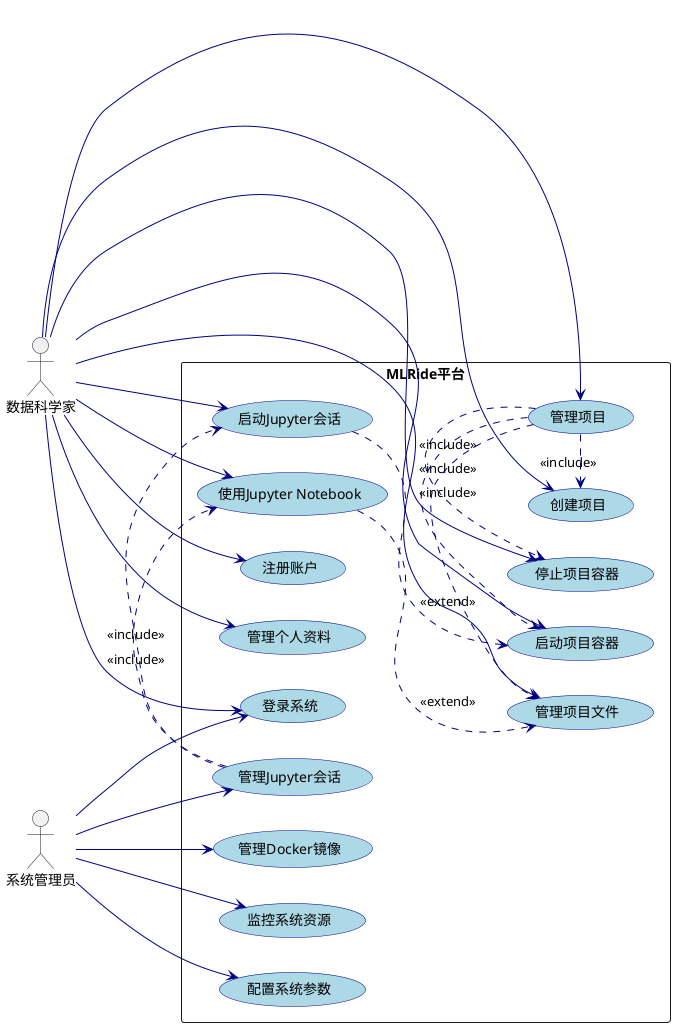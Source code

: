 @startuml MLRide系统用例图

' 设置布局方向为垂直
left to right direction

' 设置样式
skinparam usecase {
  BackgroundColor LightBlue
  BorderColor DarkBlue
  ArrowColor Navy
  ActorBorderColor Black
  ActorBackgroundColor White
}

' 定义角色
actor "数据科学家" as DataScientist
actor "系统管理员" as Admin

' 定义系统边界
rectangle "MLRide平台" {
  ' 用户管理相关用例
  usecase "注册账户" as Register
  usecase "登录系统" as Login
  usecase "管理个人资料" as ManageProfile
  
  ' 项目管理相关用例
  usecase "创建项目" as CreateProject
  usecase "管理项目" as ManageProject
  usecase "启动项目容器" as StartContainer
  usecase "停止项目容器" as StopContainer
  usecase "管理项目文件" as ManageFiles
  
  ' Jupyter会话相关用例
  usecase "启动Jupyter会话" as StartJupyter
  usecase "使用Jupyter Notebook" as UseJupyter
  usecase "管理Jupyter会话" as ManageJupyter
  
  ' 容器管理相关用例
  usecase "管理Docker镜像" as ManageImages
  usecase "监控系统资源" as MonitorResources
  usecase "配置系统参数" as ConfigSystem
}

' 定义关系
' 数据科学家的用例关系
DataScientist --> Register
DataScientist --> Login
DataScientist --> ManageProfile
DataScientist --> CreateProject
DataScientist --> ManageProject
DataScientist --> StartContainer
DataScientist --> StopContainer
DataScientist --> ManageFiles
DataScientist --> StartJupyter
DataScientist --> UseJupyter

' 系统管理员的用例关系
Admin --> Login
Admin --> ManageImages
Admin --> MonitorResources
Admin --> ConfigSystem
Admin --> ManageJupyter

' 包含关系
ManageProject .> CreateProject : <<include>>
ManageProject .> StartContainer : <<include>>
ManageProject .> StopContainer : <<include>>
ManageProject .> ManageFiles : <<include>>

ManageJupyter .> StartJupyter : <<include>>
ManageJupyter .> UseJupyter : <<include>>

' 扩展关系
StartJupyter ..> StartContainer : <<extend>>
UseJupyter ..> ManageFiles : <<extend>>

@enduml
